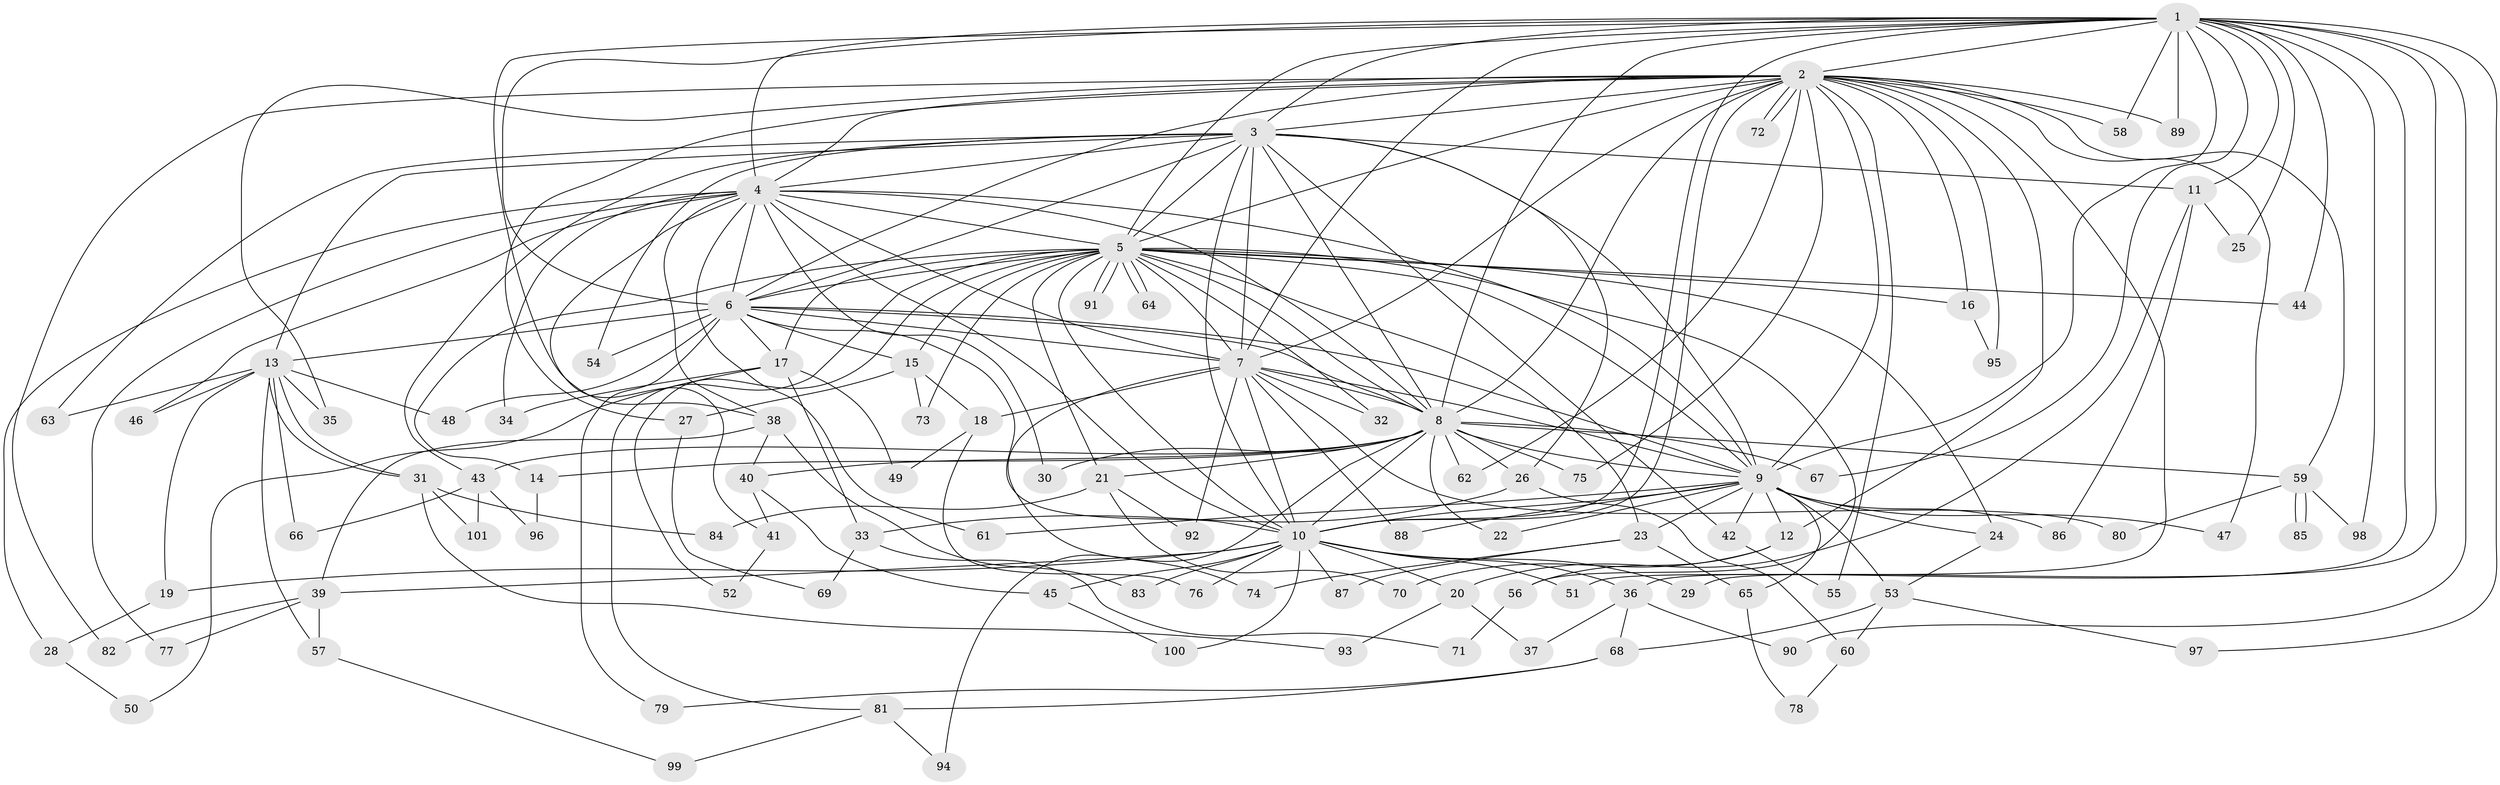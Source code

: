 // coarse degree distribution, {13: 0.05, 17: 0.025, 20: 0.025, 22: 0.025, 10: 0.025, 11: 0.025, 5: 0.1, 9: 0.025, 3: 0.075, 6: 0.05, 4: 0.125, 2: 0.375, 1: 0.05, 8: 0.025}
// Generated by graph-tools (version 1.1) at 2025/17/03/04/25 18:17:42]
// undirected, 101 vertices, 227 edges
graph export_dot {
graph [start="1"]
  node [color=gray90,style=filled];
  1;
  2;
  3;
  4;
  5;
  6;
  7;
  8;
  9;
  10;
  11;
  12;
  13;
  14;
  15;
  16;
  17;
  18;
  19;
  20;
  21;
  22;
  23;
  24;
  25;
  26;
  27;
  28;
  29;
  30;
  31;
  32;
  33;
  34;
  35;
  36;
  37;
  38;
  39;
  40;
  41;
  42;
  43;
  44;
  45;
  46;
  47;
  48;
  49;
  50;
  51;
  52;
  53;
  54;
  55;
  56;
  57;
  58;
  59;
  60;
  61;
  62;
  63;
  64;
  65;
  66;
  67;
  68;
  69;
  70;
  71;
  72;
  73;
  74;
  75;
  76;
  77;
  78;
  79;
  80;
  81;
  82;
  83;
  84;
  85;
  86;
  87;
  88;
  89;
  90;
  91;
  92;
  93;
  94;
  95;
  96;
  97;
  98;
  99;
  100;
  101;
  1 -- 2;
  1 -- 3;
  1 -- 4;
  1 -- 5;
  1 -- 6;
  1 -- 7;
  1 -- 8;
  1 -- 9;
  1 -- 10;
  1 -- 11;
  1 -- 25;
  1 -- 29;
  1 -- 36;
  1 -- 38;
  1 -- 44;
  1 -- 58;
  1 -- 67;
  1 -- 89;
  1 -- 90;
  1 -- 97;
  1 -- 98;
  2 -- 3;
  2 -- 4;
  2 -- 5;
  2 -- 6;
  2 -- 7;
  2 -- 8;
  2 -- 9;
  2 -- 10;
  2 -- 12;
  2 -- 16;
  2 -- 27;
  2 -- 35;
  2 -- 47;
  2 -- 51;
  2 -- 55;
  2 -- 58;
  2 -- 59;
  2 -- 62;
  2 -- 72;
  2 -- 72;
  2 -- 75;
  2 -- 82;
  2 -- 89;
  2 -- 95;
  3 -- 4;
  3 -- 5;
  3 -- 6;
  3 -- 7;
  3 -- 8;
  3 -- 9;
  3 -- 10;
  3 -- 11;
  3 -- 13;
  3 -- 26;
  3 -- 42;
  3 -- 43;
  3 -- 54;
  3 -- 63;
  4 -- 5;
  4 -- 6;
  4 -- 7;
  4 -- 8;
  4 -- 9;
  4 -- 10;
  4 -- 28;
  4 -- 30;
  4 -- 34;
  4 -- 38;
  4 -- 41;
  4 -- 46;
  4 -- 61;
  4 -- 77;
  5 -- 6;
  5 -- 7;
  5 -- 8;
  5 -- 9;
  5 -- 10;
  5 -- 14;
  5 -- 15;
  5 -- 16;
  5 -- 17;
  5 -- 21;
  5 -- 23;
  5 -- 24;
  5 -- 32;
  5 -- 44;
  5 -- 52;
  5 -- 56;
  5 -- 64;
  5 -- 64;
  5 -- 73;
  5 -- 81;
  5 -- 91;
  5 -- 91;
  6 -- 7;
  6 -- 8;
  6 -- 9;
  6 -- 10;
  6 -- 13;
  6 -- 15;
  6 -- 17;
  6 -- 48;
  6 -- 54;
  6 -- 79;
  7 -- 8;
  7 -- 9;
  7 -- 10;
  7 -- 18;
  7 -- 32;
  7 -- 74;
  7 -- 80;
  7 -- 88;
  7 -- 92;
  8 -- 9;
  8 -- 10;
  8 -- 14;
  8 -- 21;
  8 -- 22;
  8 -- 26;
  8 -- 30;
  8 -- 40;
  8 -- 43;
  8 -- 59;
  8 -- 62;
  8 -- 67;
  8 -- 75;
  8 -- 94;
  9 -- 10;
  9 -- 12;
  9 -- 22;
  9 -- 23;
  9 -- 24;
  9 -- 42;
  9 -- 47;
  9 -- 53;
  9 -- 61;
  9 -- 65;
  9 -- 86;
  9 -- 88;
  10 -- 19;
  10 -- 20;
  10 -- 29;
  10 -- 36;
  10 -- 39;
  10 -- 45;
  10 -- 51;
  10 -- 76;
  10 -- 83;
  10 -- 87;
  10 -- 100;
  11 -- 20;
  11 -- 25;
  11 -- 86;
  12 -- 56;
  12 -- 70;
  13 -- 19;
  13 -- 31;
  13 -- 31;
  13 -- 35;
  13 -- 46;
  13 -- 48;
  13 -- 57;
  13 -- 63;
  13 -- 66;
  14 -- 96;
  15 -- 18;
  15 -- 27;
  15 -- 73;
  16 -- 95;
  17 -- 33;
  17 -- 34;
  17 -- 49;
  17 -- 50;
  18 -- 49;
  18 -- 76;
  19 -- 28;
  20 -- 37;
  20 -- 93;
  21 -- 70;
  21 -- 84;
  21 -- 92;
  23 -- 65;
  23 -- 74;
  23 -- 87;
  24 -- 53;
  26 -- 33;
  26 -- 60;
  27 -- 69;
  28 -- 50;
  31 -- 84;
  31 -- 93;
  31 -- 101;
  33 -- 69;
  33 -- 71;
  36 -- 37;
  36 -- 68;
  36 -- 90;
  38 -- 39;
  38 -- 40;
  38 -- 83;
  39 -- 57;
  39 -- 77;
  39 -- 82;
  40 -- 41;
  40 -- 45;
  41 -- 52;
  42 -- 55;
  43 -- 66;
  43 -- 96;
  43 -- 101;
  45 -- 100;
  53 -- 60;
  53 -- 68;
  53 -- 97;
  56 -- 71;
  57 -- 99;
  59 -- 80;
  59 -- 85;
  59 -- 85;
  59 -- 98;
  60 -- 78;
  65 -- 78;
  68 -- 79;
  68 -- 81;
  81 -- 94;
  81 -- 99;
}
